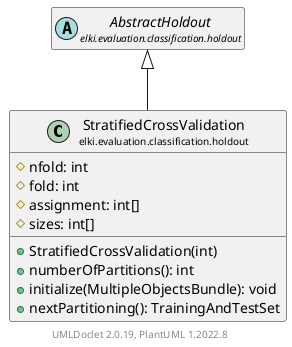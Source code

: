 @startuml
    remove .*\.(Instance|Par|Parameterizer|Factory)$
    set namespaceSeparator none
    hide empty fields
    hide empty methods

    class "<size:14>StratifiedCrossValidation\n<size:10>elki.evaluation.classification.holdout" as elki.evaluation.classification.holdout.StratifiedCrossValidation [[StratifiedCrossValidation.html]] {
        #nfold: int
        #fold: int
        #assignment: int[]
        #sizes: int[]
        +StratifiedCrossValidation(int)
        +numberOfPartitions(): int
        +initialize(MultipleObjectsBundle): void
        +nextPartitioning(): TrainingAndTestSet
    }

    abstract class "<size:14>AbstractHoldout\n<size:10>elki.evaluation.classification.holdout" as elki.evaluation.classification.holdout.AbstractHoldout [[AbstractHoldout.html]]
    class "<size:14>StratifiedCrossValidation.Par\n<size:10>elki.evaluation.classification.holdout" as elki.evaluation.classification.holdout.StratifiedCrossValidation.Par [[StratifiedCrossValidation.Par.html]]

    elki.evaluation.classification.holdout.AbstractHoldout <|-- elki.evaluation.classification.holdout.StratifiedCrossValidation
    elki.evaluation.classification.holdout.StratifiedCrossValidation +-- elki.evaluation.classification.holdout.StratifiedCrossValidation.Par

    center footer UMLDoclet 2.0.19, PlantUML 1.2022.8
@enduml
